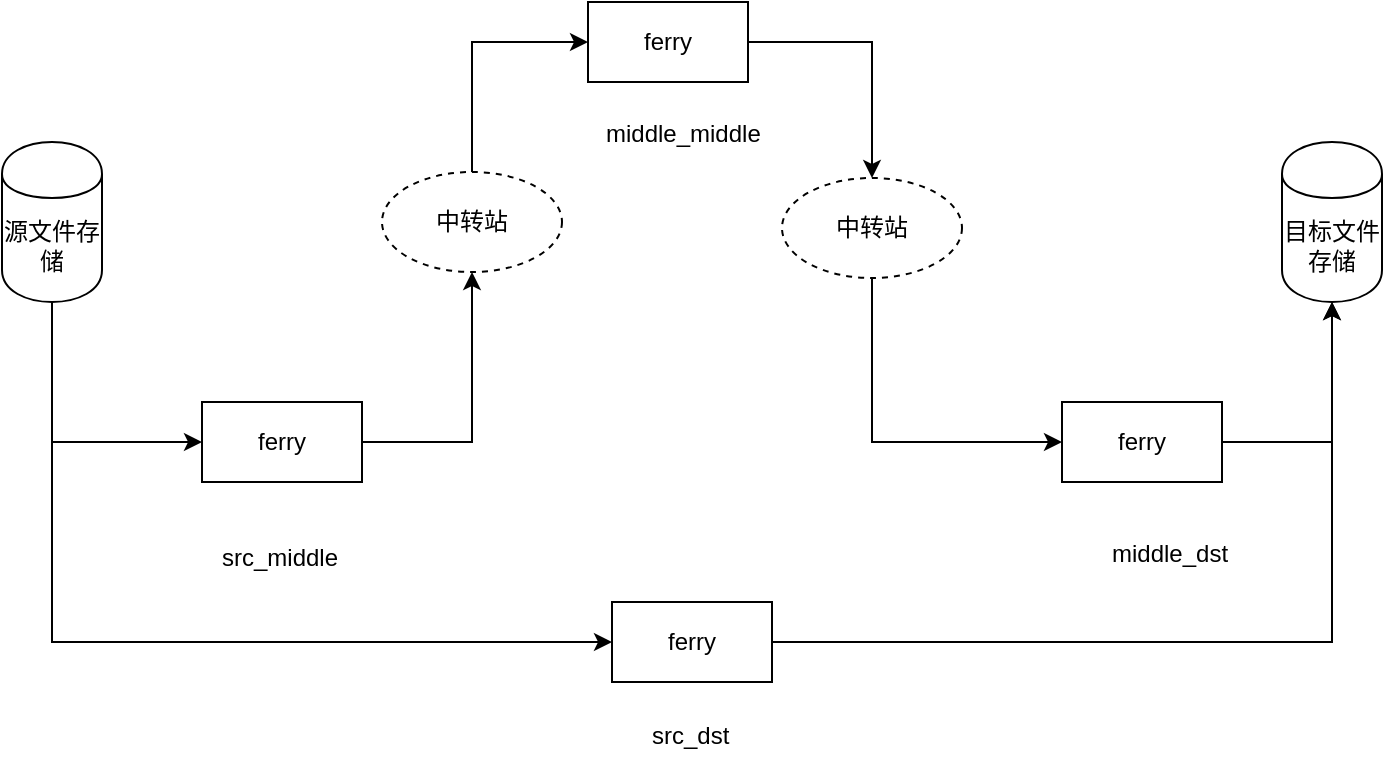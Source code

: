 <mxfile version="10.4.9" type="github"><diagram id="uz85psJ1jPwsPpWRrQMc" name="第 1 页"><mxGraphModel dx="1010" dy="582" grid="1" gridSize="10" guides="1" tooltips="1" connect="1" arrows="1" fold="1" page="1" pageScale="1" pageWidth="827" pageHeight="1169" math="0" shadow="0"><root><mxCell id="0"/><mxCell id="1" parent="0"/><mxCell id="B4cgH8jQXJydyjj4Ol4s-9" style="edgeStyle=orthogonalEdgeStyle;rounded=0;orthogonalLoop=1;jettySize=auto;html=1;exitX=1;exitY=0.5;exitDx=0;exitDy=0;entryX=0.5;entryY=1;entryDx=0;entryDy=0;" edge="1" parent="1" source="B4cgH8jQXJydyjj4Ol4s-1" target="B4cgH8jQXJydyjj4Ol4s-5"><mxGeometry relative="1" as="geometry"/></mxCell><mxCell id="B4cgH8jQXJydyjj4Ol4s-1" value="ferry" style="rounded=0;whiteSpace=wrap;html=1;" vertex="1" parent="1"><mxGeometry x="140" y="250" width="80" height="40" as="geometry"/></mxCell><mxCell id="B4cgH8jQXJydyjj4Ol4s-8" style="edgeStyle=orthogonalEdgeStyle;rounded=0;orthogonalLoop=1;jettySize=auto;html=1;exitX=0.5;exitY=1;exitDx=0;exitDy=0;entryX=0;entryY=0.5;entryDx=0;entryDy=0;" edge="1" parent="1" source="B4cgH8jQXJydyjj4Ol4s-2" target="B4cgH8jQXJydyjj4Ol4s-1"><mxGeometry relative="1" as="geometry"/></mxCell><mxCell id="B4cgH8jQXJydyjj4Ol4s-20" style="edgeStyle=orthogonalEdgeStyle;rounded=0;orthogonalLoop=1;jettySize=auto;html=1;exitX=0.5;exitY=1;exitDx=0;exitDy=0;entryX=0;entryY=0.5;entryDx=0;entryDy=0;" edge="1" parent="1" source="B4cgH8jQXJydyjj4Ol4s-2" target="B4cgH8jQXJydyjj4Ol4s-19"><mxGeometry relative="1" as="geometry"/></mxCell><mxCell id="B4cgH8jQXJydyjj4Ol4s-2" value="源文件存储" style="shape=cylinder;whiteSpace=wrap;html=1;boundedLbl=1;backgroundOutline=1;" vertex="1" parent="1"><mxGeometry x="40" y="120" width="50" height="80" as="geometry"/></mxCell><mxCell id="B4cgH8jQXJydyjj4Ol4s-3" value="目标文件存储" style="shape=cylinder;whiteSpace=wrap;html=1;boundedLbl=1;backgroundOutline=1;" vertex="1" parent="1"><mxGeometry x="680" y="120" width="50" height="80" as="geometry"/></mxCell><mxCell id="B4cgH8jQXJydyjj4Ol4s-12" style="edgeStyle=orthogonalEdgeStyle;rounded=0;orthogonalLoop=1;jettySize=auto;html=1;exitX=0.5;exitY=1;exitDx=0;exitDy=0;entryX=0;entryY=0.5;entryDx=0;entryDy=0;" edge="1" parent="1" source="B4cgH8jQXJydyjj4Ol4s-4" target="B4cgH8jQXJydyjj4Ol4s-7"><mxGeometry relative="1" as="geometry"/></mxCell><mxCell id="B4cgH8jQXJydyjj4Ol4s-4" value="中转站" style="ellipse;whiteSpace=wrap;html=1;dashed=1;" vertex="1" parent="1"><mxGeometry x="430" y="138" width="90" height="50" as="geometry"/></mxCell><mxCell id="B4cgH8jQXJydyjj4Ol4s-10" style="edgeStyle=orthogonalEdgeStyle;rounded=0;orthogonalLoop=1;jettySize=auto;html=1;exitX=0.5;exitY=0;exitDx=0;exitDy=0;entryX=0;entryY=0.5;entryDx=0;entryDy=0;" edge="1" parent="1" source="B4cgH8jQXJydyjj4Ol4s-5" target="B4cgH8jQXJydyjj4Ol4s-6"><mxGeometry relative="1" as="geometry"/></mxCell><mxCell id="B4cgH8jQXJydyjj4Ol4s-5" value="中转站" style="ellipse;whiteSpace=wrap;html=1;dashed=1;" vertex="1" parent="1"><mxGeometry x="230" y="135" width="90" height="50" as="geometry"/></mxCell><mxCell id="B4cgH8jQXJydyjj4Ol4s-11" style="edgeStyle=orthogonalEdgeStyle;rounded=0;orthogonalLoop=1;jettySize=auto;html=1;exitX=1;exitY=0.5;exitDx=0;exitDy=0;entryX=0.5;entryY=0;entryDx=0;entryDy=0;" edge="1" parent="1" source="B4cgH8jQXJydyjj4Ol4s-6" target="B4cgH8jQXJydyjj4Ol4s-4"><mxGeometry relative="1" as="geometry"/></mxCell><mxCell id="B4cgH8jQXJydyjj4Ol4s-6" value="ferry" style="rounded=0;whiteSpace=wrap;html=1;" vertex="1" parent="1"><mxGeometry x="333" y="50" width="80" height="40" as="geometry"/></mxCell><mxCell id="B4cgH8jQXJydyjj4Ol4s-13" style="edgeStyle=orthogonalEdgeStyle;rounded=0;orthogonalLoop=1;jettySize=auto;html=1;exitX=1;exitY=0.5;exitDx=0;exitDy=0;entryX=0.5;entryY=1;entryDx=0;entryDy=0;" edge="1" parent="1" source="B4cgH8jQXJydyjj4Ol4s-7" target="B4cgH8jQXJydyjj4Ol4s-3"><mxGeometry relative="1" as="geometry"/></mxCell><mxCell id="B4cgH8jQXJydyjj4Ol4s-7" value="ferry" style="rounded=0;whiteSpace=wrap;html=1;" vertex="1" parent="1"><mxGeometry x="570" y="250" width="80" height="40" as="geometry"/></mxCell><mxCell id="B4cgH8jQXJydyjj4Ol4s-14" value="src_middle" style="text;html=1;resizable=0;points=[];autosize=1;align=left;verticalAlign=top;spacingTop=-4;" vertex="1" parent="1"><mxGeometry x="148" y="318" width="70" height="20" as="geometry"/></mxCell><mxCell id="B4cgH8jQXJydyjj4Ol4s-15" value="middle_middle" style="text;html=1;resizable=0;points=[];autosize=1;align=left;verticalAlign=top;spacingTop=-4;" vertex="1" parent="1"><mxGeometry x="340" y="106" width="90" height="20" as="geometry"/></mxCell><mxCell id="B4cgH8jQXJydyjj4Ol4s-18" value="middle_dst" style="text;html=1;resizable=0;points=[];autosize=1;align=left;verticalAlign=top;spacingTop=-4;" vertex="1" parent="1"><mxGeometry x="593" y="316" width="70" height="20" as="geometry"/></mxCell><mxCell id="B4cgH8jQXJydyjj4Ol4s-21" style="edgeStyle=orthogonalEdgeStyle;rounded=0;orthogonalLoop=1;jettySize=auto;html=1;entryX=0.5;entryY=1;entryDx=0;entryDy=0;" edge="1" parent="1" source="B4cgH8jQXJydyjj4Ol4s-19" target="B4cgH8jQXJydyjj4Ol4s-3"><mxGeometry relative="1" as="geometry"/></mxCell><mxCell id="B4cgH8jQXJydyjj4Ol4s-19" value="ferry" style="rounded=0;whiteSpace=wrap;html=1;" vertex="1" parent="1"><mxGeometry x="345" y="350" width="80" height="40" as="geometry"/></mxCell><mxCell id="B4cgH8jQXJydyjj4Ol4s-22" value="src_dst" style="text;html=1;resizable=0;points=[];autosize=1;align=left;verticalAlign=top;spacingTop=-4;" vertex="1" parent="1"><mxGeometry x="363" y="407" width="50" height="20" as="geometry"/></mxCell></root></mxGraphModel></diagram></mxfile>
